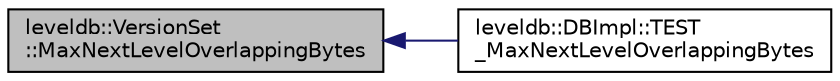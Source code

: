 digraph "leveldb::VersionSet::MaxNextLevelOverlappingBytes"
{
  edge [fontname="Helvetica",fontsize="10",labelfontname="Helvetica",labelfontsize="10"];
  node [fontname="Helvetica",fontsize="10",shape=record];
  rankdir="LR";
  Node1 [label="leveldb::VersionSet\l::MaxNextLevelOverlappingBytes",height=0.2,width=0.4,color="black", fillcolor="grey75", style="filled" fontcolor="black"];
  Node1 -> Node2 [dir="back",color="midnightblue",fontsize="10",style="solid",fontname="Helvetica"];
  Node2 [label="leveldb::DBImpl::TEST\l_MaxNextLevelOverlappingBytes",height=0.2,width=0.4,color="black", fillcolor="white", style="filled",URL="$classleveldb_1_1_d_b_impl.html#af621636048b8d3cfaa21238fe26ef0ca"];
}
